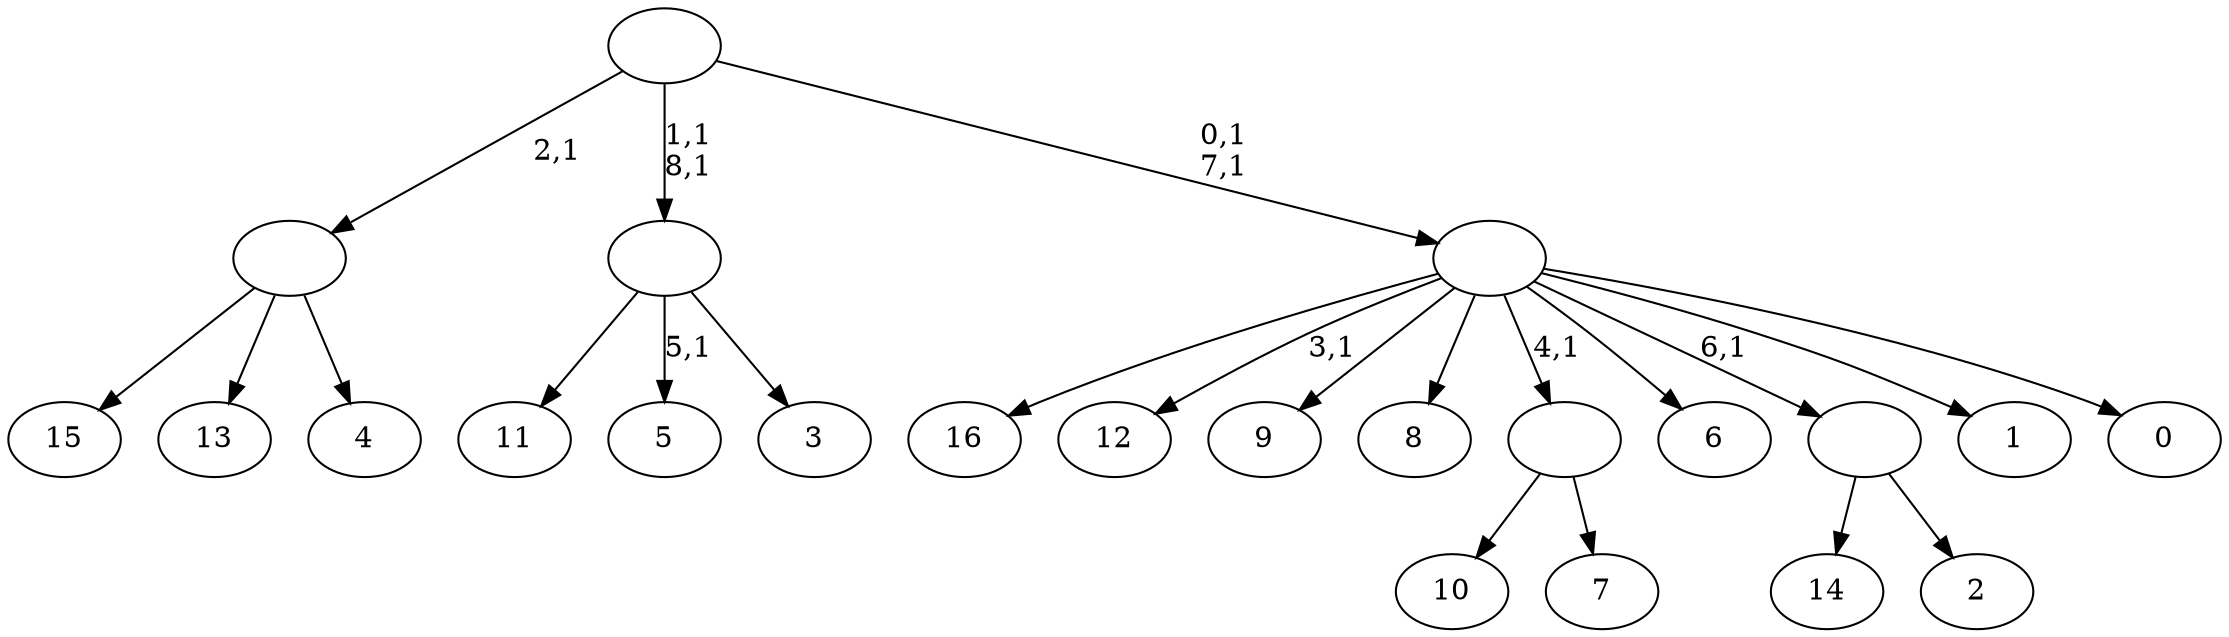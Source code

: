 digraph T {
	26 [label="16"]
	25 [label="15"]
	24 [label="14"]
	23 [label="13"]
	22 [label="12"]
	20 [label="11"]
	19 [label="10"]
	18 [label="9"]
	17 [label="8"]
	16 [label="7"]
	15 [label=""]
	14 [label="6"]
	13 [label="5"]
	11 [label="4"]
	10 [label=""]
	9 [label="3"]
	8 [label=""]
	6 [label="2"]
	5 [label=""]
	4 [label="1"]
	3 [label="0"]
	2 [label=""]
	0 [label=""]
	15 -> 19 [label=""]
	15 -> 16 [label=""]
	10 -> 25 [label=""]
	10 -> 23 [label=""]
	10 -> 11 [label=""]
	8 -> 13 [label="5,1"]
	8 -> 20 [label=""]
	8 -> 9 [label=""]
	5 -> 24 [label=""]
	5 -> 6 [label=""]
	2 -> 22 [label="3,1"]
	2 -> 26 [label=""]
	2 -> 18 [label=""]
	2 -> 17 [label=""]
	2 -> 15 [label="4,1"]
	2 -> 14 [label=""]
	2 -> 5 [label="6,1"]
	2 -> 4 [label=""]
	2 -> 3 [label=""]
	0 -> 2 [label="0,1\n7,1"]
	0 -> 8 [label="1,1\n8,1"]
	0 -> 10 [label="2,1"]
}
